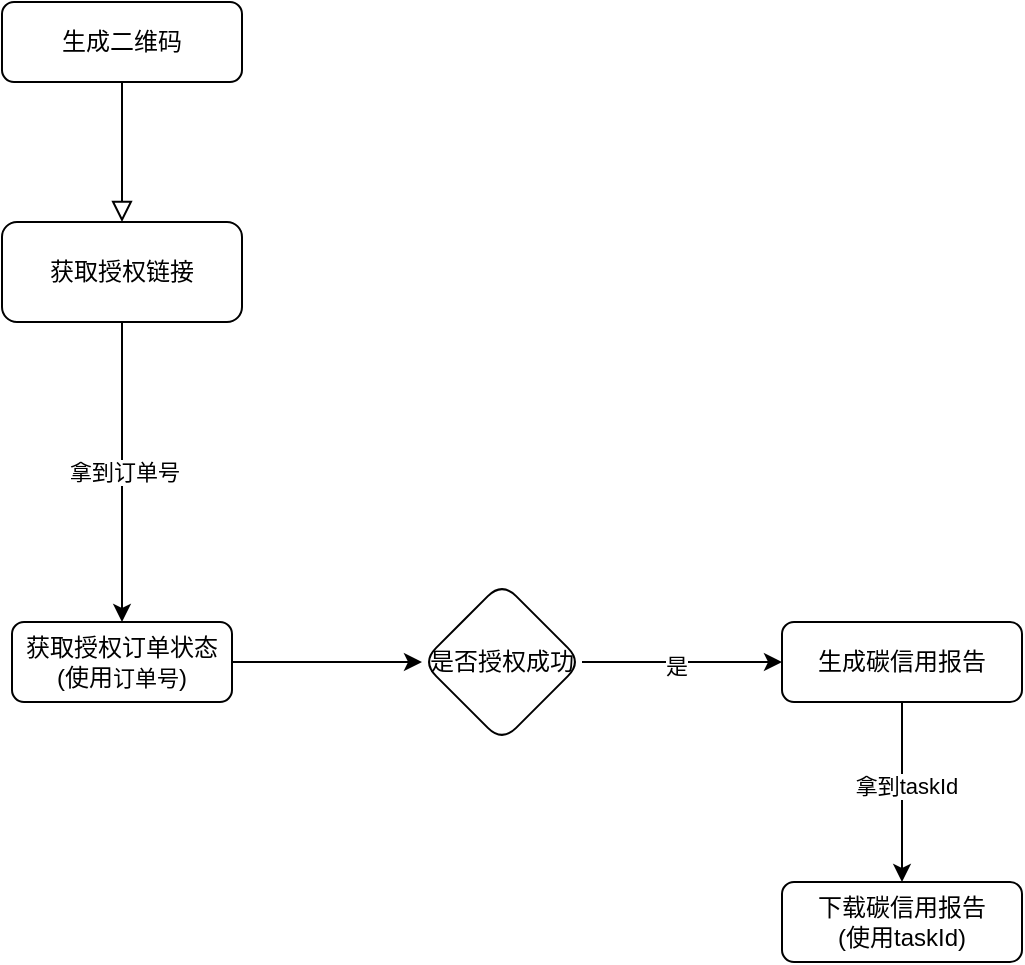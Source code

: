 <mxfile version="26.1.1">
  <diagram id="C5RBs43oDa-KdzZeNtuy" name="Page-1">
    <mxGraphModel dx="1434" dy="738" grid="1" gridSize="10" guides="1" tooltips="1" connect="1" arrows="1" fold="1" page="1" pageScale="1" pageWidth="827" pageHeight="1169" math="0" shadow="0">
      <root>
        <mxCell id="WIyWlLk6GJQsqaUBKTNV-0" />
        <mxCell id="WIyWlLk6GJQsqaUBKTNV-1" parent="WIyWlLk6GJQsqaUBKTNV-0" />
        <mxCell id="WIyWlLk6GJQsqaUBKTNV-2" value="" style="rounded=0;html=1;jettySize=auto;orthogonalLoop=1;fontSize=11;endArrow=block;endFill=0;endSize=8;strokeWidth=1;shadow=0;labelBackgroundColor=none;edgeStyle=orthogonalEdgeStyle;entryX=0.5;entryY=0;entryDx=0;entryDy=0;" parent="WIyWlLk6GJQsqaUBKTNV-1" source="WIyWlLk6GJQsqaUBKTNV-3" target="WIyWlLk6GJQsqaUBKTNV-11" edge="1">
          <mxGeometry relative="1" as="geometry">
            <mxPoint x="220" y="170" as="targetPoint" />
          </mxGeometry>
        </mxCell>
        <mxCell id="WIyWlLk6GJQsqaUBKTNV-3" value="生成二维码" style="rounded=1;whiteSpace=wrap;html=1;fontSize=12;glass=0;strokeWidth=1;shadow=0;" parent="WIyWlLk6GJQsqaUBKTNV-1" vertex="1">
          <mxGeometry x="160" y="80" width="120" height="40" as="geometry" />
        </mxCell>
        <mxCell id="0B1SoH_6uCUJQD3OZ_CJ-5" style="edgeStyle=orthogonalEdgeStyle;rounded=0;orthogonalLoop=1;jettySize=auto;html=1;" edge="1" parent="WIyWlLk6GJQsqaUBKTNV-1" source="WIyWlLk6GJQsqaUBKTNV-11" target="0B1SoH_6uCUJQD3OZ_CJ-1">
          <mxGeometry relative="1" as="geometry" />
        </mxCell>
        <mxCell id="0B1SoH_6uCUJQD3OZ_CJ-6" value="拿到订单号" style="edgeLabel;html=1;align=center;verticalAlign=middle;resizable=0;points=[];" vertex="1" connectable="0" parent="0B1SoH_6uCUJQD3OZ_CJ-5">
          <mxGeometry y="1" relative="1" as="geometry">
            <mxPoint as="offset" />
          </mxGeometry>
        </mxCell>
        <mxCell id="WIyWlLk6GJQsqaUBKTNV-11" value="获取授权链接" style="rounded=1;whiteSpace=wrap;html=1;fontSize=12;glass=0;strokeWidth=1;shadow=0;" parent="WIyWlLk6GJQsqaUBKTNV-1" vertex="1">
          <mxGeometry x="160" y="190" width="120" height="50" as="geometry" />
        </mxCell>
        <mxCell id="0B1SoH_6uCUJQD3OZ_CJ-8" value="" style="edgeStyle=orthogonalEdgeStyle;rounded=0;orthogonalLoop=1;jettySize=auto;html=1;" edge="1" parent="WIyWlLk6GJQsqaUBKTNV-1" source="0B1SoH_6uCUJQD3OZ_CJ-1" target="0B1SoH_6uCUJQD3OZ_CJ-7">
          <mxGeometry relative="1" as="geometry" />
        </mxCell>
        <mxCell id="0B1SoH_6uCUJQD3OZ_CJ-1" value="获取授权订单状态&lt;div&gt;(使用&lt;span style=&quot;font-size: 11px; text-wrap-mode: nowrap; background-color: rgb(255, 255, 255);&quot;&gt;订单号&lt;/span&gt;)&lt;/div&gt;" style="rounded=1;whiteSpace=wrap;html=1;fontSize=12;glass=0;strokeWidth=1;shadow=0;" vertex="1" parent="WIyWlLk6GJQsqaUBKTNV-1">
          <mxGeometry x="165" y="390" width="110" height="40" as="geometry" />
        </mxCell>
        <mxCell id="0B1SoH_6uCUJQD3OZ_CJ-12" value="" style="edgeStyle=orthogonalEdgeStyle;rounded=0;orthogonalLoop=1;jettySize=auto;html=1;" edge="1" parent="WIyWlLk6GJQsqaUBKTNV-1" source="0B1SoH_6uCUJQD3OZ_CJ-2" target="0B1SoH_6uCUJQD3OZ_CJ-11">
          <mxGeometry relative="1" as="geometry" />
        </mxCell>
        <mxCell id="0B1SoH_6uCUJQD3OZ_CJ-13" value="拿到taskId" style="edgeLabel;html=1;align=center;verticalAlign=middle;resizable=0;points=[];" vertex="1" connectable="0" parent="0B1SoH_6uCUJQD3OZ_CJ-12">
          <mxGeometry x="-0.067" y="2" relative="1" as="geometry">
            <mxPoint as="offset" />
          </mxGeometry>
        </mxCell>
        <mxCell id="0B1SoH_6uCUJQD3OZ_CJ-2" value="生成碳信用报告" style="rounded=1;whiteSpace=wrap;html=1;fontSize=12;glass=0;strokeWidth=1;shadow=0;" vertex="1" parent="WIyWlLk6GJQsqaUBKTNV-1">
          <mxGeometry x="550" y="390" width="120" height="40" as="geometry" />
        </mxCell>
        <mxCell id="0B1SoH_6uCUJQD3OZ_CJ-9" value="" style="edgeStyle=orthogonalEdgeStyle;rounded=0;orthogonalLoop=1;jettySize=auto;html=1;" edge="1" parent="WIyWlLk6GJQsqaUBKTNV-1" source="0B1SoH_6uCUJQD3OZ_CJ-7" target="0B1SoH_6uCUJQD3OZ_CJ-2">
          <mxGeometry relative="1" as="geometry" />
        </mxCell>
        <mxCell id="0B1SoH_6uCUJQD3OZ_CJ-10" value="是" style="edgeLabel;html=1;align=center;verticalAlign=middle;resizable=0;points=[];" vertex="1" connectable="0" parent="0B1SoH_6uCUJQD3OZ_CJ-9">
          <mxGeometry x="-0.06" y="-2" relative="1" as="geometry">
            <mxPoint as="offset" />
          </mxGeometry>
        </mxCell>
        <mxCell id="0B1SoH_6uCUJQD3OZ_CJ-7" value="是否授权成功" style="rhombus;whiteSpace=wrap;html=1;rounded=1;glass=0;strokeWidth=1;shadow=0;" vertex="1" parent="WIyWlLk6GJQsqaUBKTNV-1">
          <mxGeometry x="370" y="370" width="80" height="80" as="geometry" />
        </mxCell>
        <mxCell id="0B1SoH_6uCUJQD3OZ_CJ-11" value="下载碳信用报告&lt;div&gt;(使用taskId)&lt;/div&gt;" style="rounded=1;whiteSpace=wrap;html=1;fontSize=12;glass=0;strokeWidth=1;shadow=0;" vertex="1" parent="WIyWlLk6GJQsqaUBKTNV-1">
          <mxGeometry x="550" y="520" width="120" height="40" as="geometry" />
        </mxCell>
      </root>
    </mxGraphModel>
  </diagram>
</mxfile>
